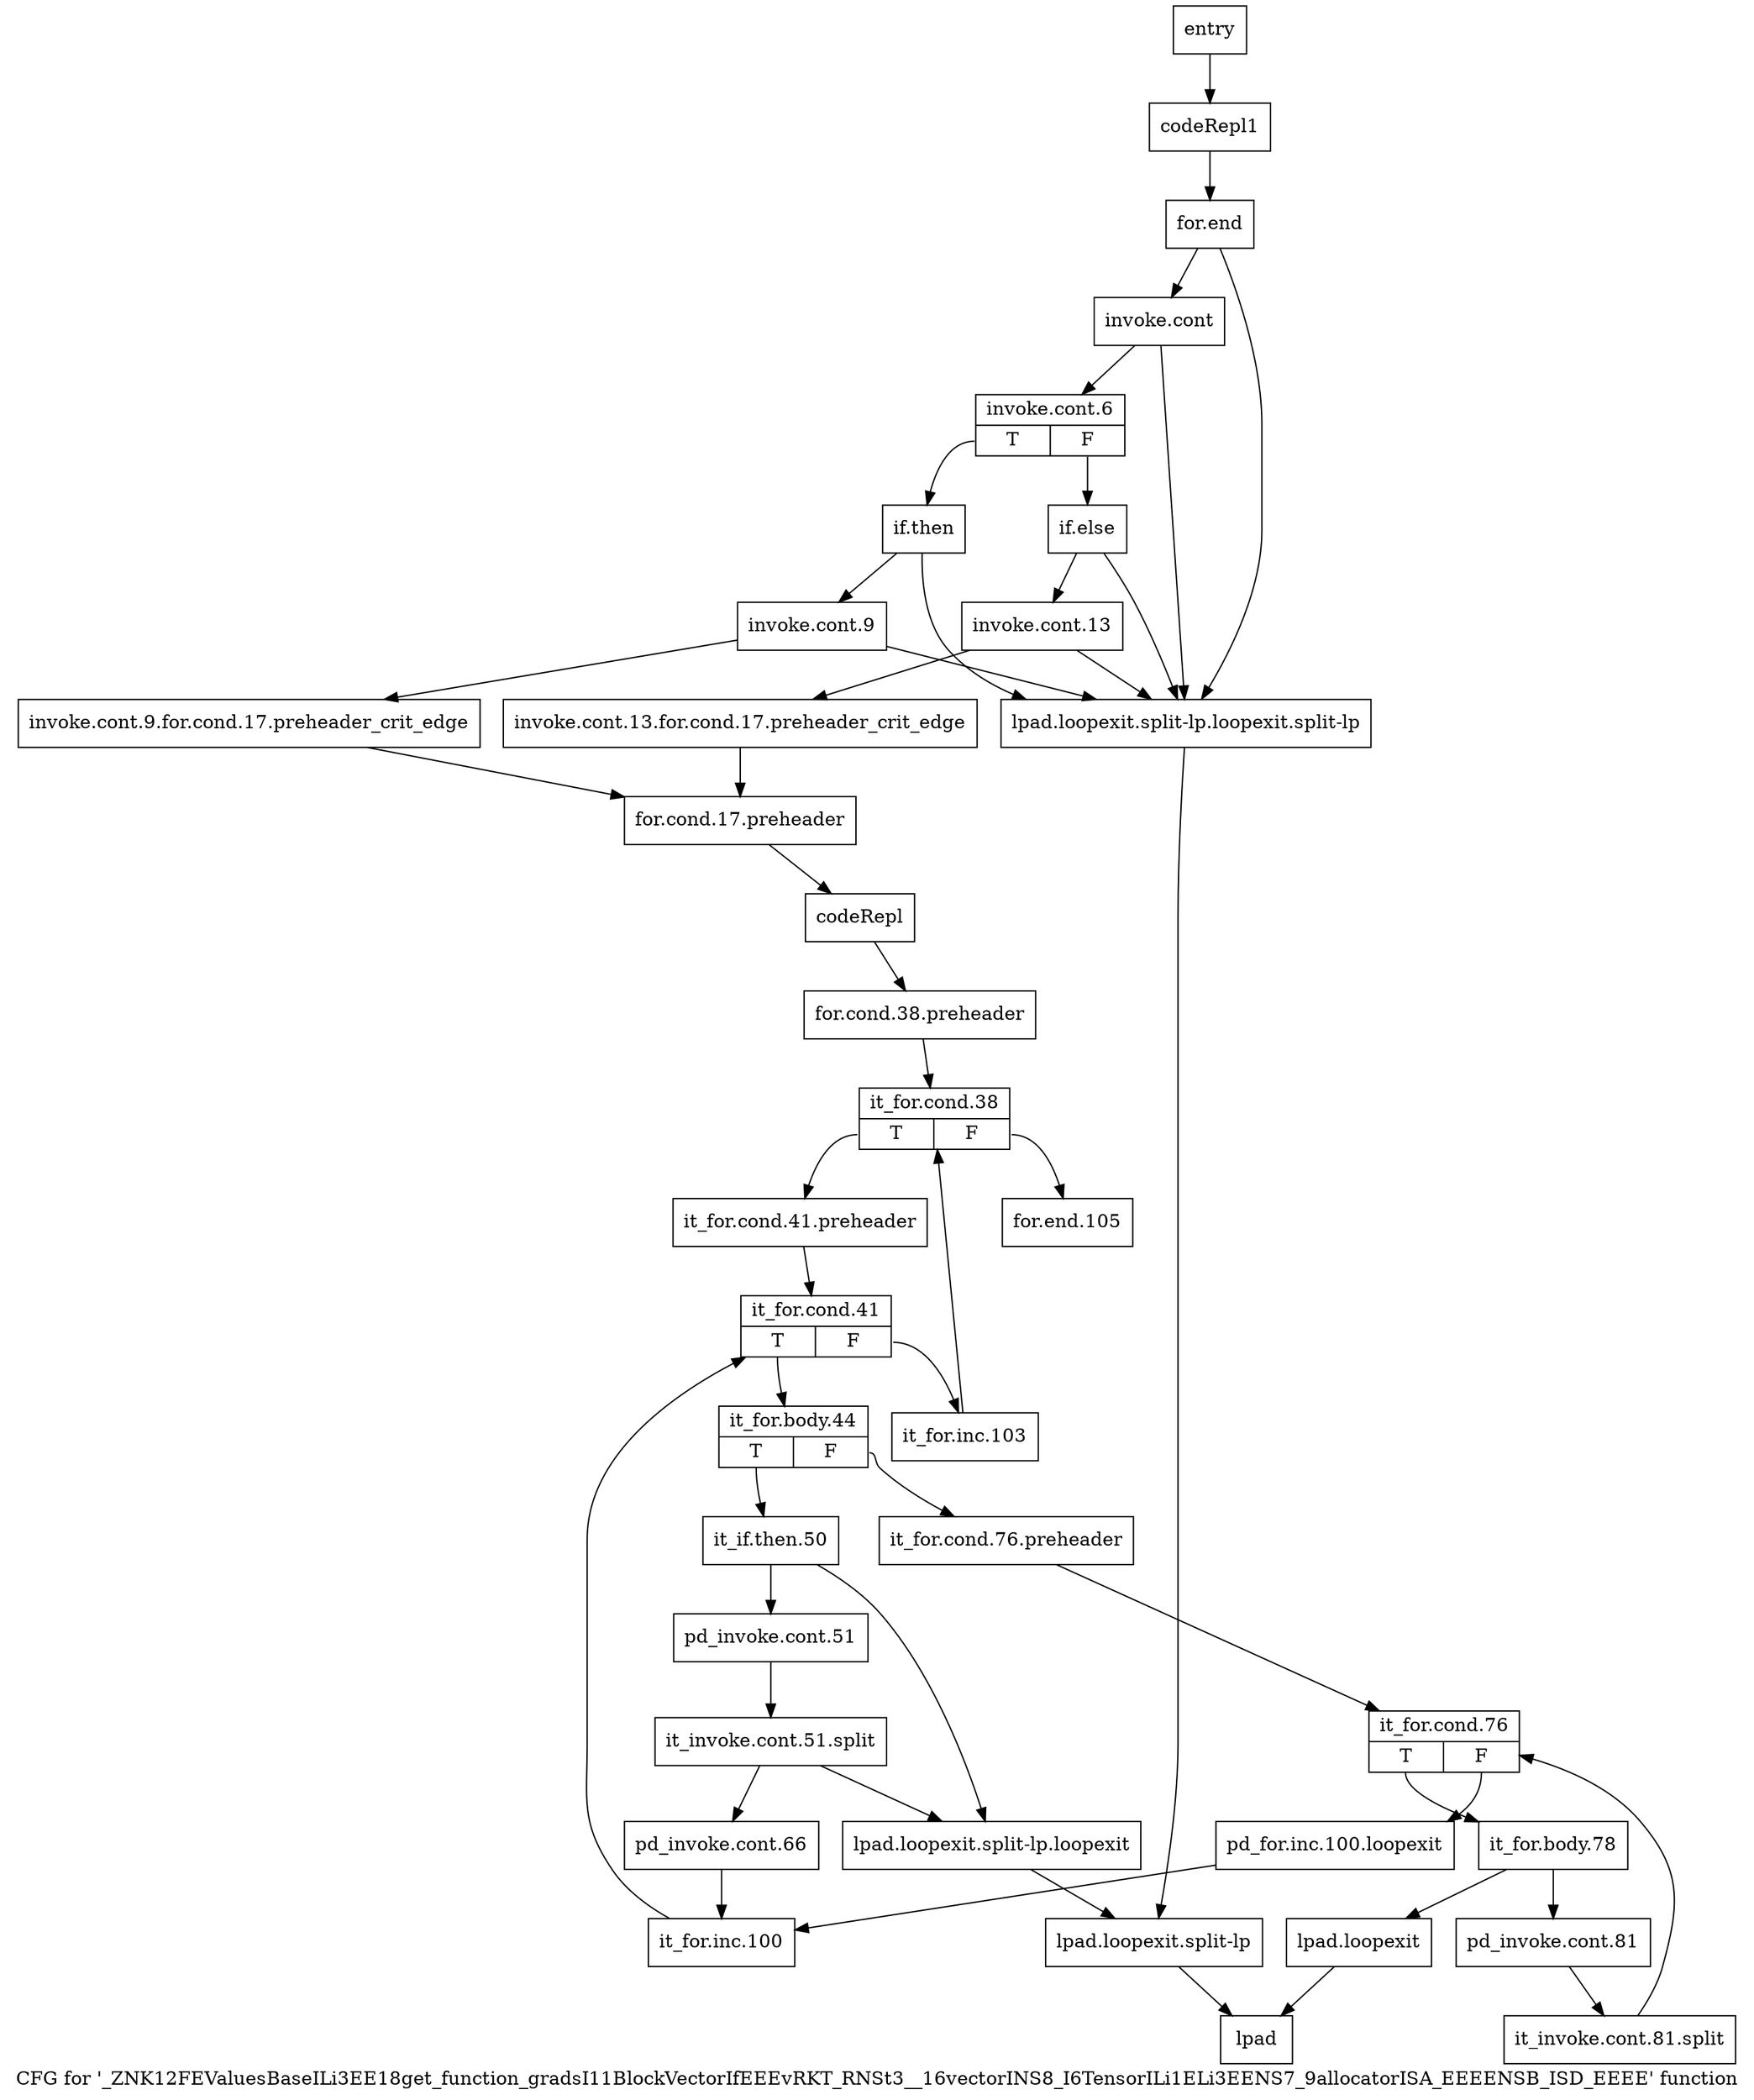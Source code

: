 digraph "CFG for '_ZNK12FEValuesBaseILi3EE18get_function_gradsI11BlockVectorIfEEEvRKT_RNSt3__16vectorINS8_I6TensorILi1ELi3EENS7_9allocatorISA_EEEENSB_ISD_EEEE' function" {
	label="CFG for '_ZNK12FEValuesBaseILi3EE18get_function_gradsI11BlockVectorIfEEEvRKT_RNSt3__16vectorINS8_I6TensorILi1ELi3EENS7_9allocatorISA_EEEENSB_ISD_EEEE' function";

	Node0x5473790 [shape=record,label="{entry}"];
	Node0x5473790 -> Node0x54737e0;
	Node0x54737e0 [shape=record,label="{codeRepl1}"];
	Node0x54737e0 -> Node0x5473830;
	Node0x5473830 [shape=record,label="{for.end}"];
	Node0x5473830 -> Node0x5473880;
	Node0x5473830 -> Node0x546cac0;
	Node0x5473880 [shape=record,label="{invoke.cont}"];
	Node0x5473880 -> Node0x54738d0;
	Node0x5473880 -> Node0x546cac0;
	Node0x54738d0 [shape=record,label="{invoke.cont.6|{<s0>T|<s1>F}}"];
	Node0x54738d0:s0 -> Node0x5473920;
	Node0x54738d0:s1 -> Node0x5474c40;
	Node0x5473920 [shape=record,label="{if.then}"];
	Node0x5473920 -> Node0x5473970;
	Node0x5473920 -> Node0x546cac0;
	Node0x5473970 [shape=record,label="{invoke.cont.9}"];
	Node0x5473970 -> Node0x54739c0;
	Node0x5473970 -> Node0x546cac0;
	Node0x54739c0 [shape=record,label="{invoke.cont.9.for.cond.17.preheader_crit_edge}"];
	Node0x54739c0 -> Node0x5474d30;
	Node0x5473a10 [shape=record,label="{lpad.loopexit}"];
	Node0x5473a10 -> Node0x5474bf0;
	Node0x5473a60 [shape=record,label="{lpad.loopexit.split-lp.loopexit}"];
	Node0x5473a60 -> Node0x5473ab0;
	Node0x546cac0 [shape=record,label="{lpad.loopexit.split-lp.loopexit.split-lp}"];
	Node0x546cac0 -> Node0x5473ab0;
	Node0x5473ab0 [shape=record,label="{lpad.loopexit.split-lp}"];
	Node0x5473ab0 -> Node0x5474bf0;
	Node0x5474bf0 [shape=record,label="{lpad}"];
	Node0x5474c40 [shape=record,label="{if.else}"];
	Node0x5474c40 -> Node0x5474c90;
	Node0x5474c40 -> Node0x546cac0;
	Node0x5474c90 [shape=record,label="{invoke.cont.13}"];
	Node0x5474c90 -> Node0x5474ce0;
	Node0x5474c90 -> Node0x546cac0;
	Node0x5474ce0 [shape=record,label="{invoke.cont.13.for.cond.17.preheader_crit_edge}"];
	Node0x5474ce0 -> Node0x5474d30;
	Node0x5474d30 [shape=record,label="{for.cond.17.preheader}"];
	Node0x5474d30 -> Node0x5474d80;
	Node0x5474d80 [shape=record,label="{codeRepl}"];
	Node0x5474d80 -> Node0x5474dd0;
	Node0x5474dd0 [shape=record,label="{for.cond.38.preheader}"];
	Node0x5474dd0 -> Node0x5474e20;
	Node0x5474e20 [shape=record,label="{it_for.cond.38|{<s0>T|<s1>F}}"];
	Node0x5474e20:s0 -> Node0x5474e70;
	Node0x5474e20:s1 -> Node0x5475280;
	Node0x5474e70 [shape=record,label="{it_for.cond.41.preheader}"];
	Node0x5474e70 -> Node0x5474ec0;
	Node0x5474ec0 [shape=record,label="{it_for.cond.41|{<s0>T|<s1>F}}"];
	Node0x5474ec0:s0 -> Node0x5474f10;
	Node0x5474ec0:s1 -> Node0x5475230;
	Node0x5474f10 [shape=record,label="{it_for.body.44|{<s0>T|<s1>F}}"];
	Node0x5474f10:s0 -> Node0x5474fb0;
	Node0x5474f10:s1 -> Node0x5474f60;
	Node0x5474f60 [shape=record,label="{it_for.cond.76.preheader}"];
	Node0x5474f60 -> Node0x54750a0;
	Node0x5474fb0 [shape=record,label="{it_if.then.50}"];
	Node0x5474fb0 -> Node0x5475000;
	Node0x5474fb0 -> Node0x5473a60;
	Node0x5475000 [shape=record,label="{pd_invoke.cont.51}"];
	Node0x5475000 -> Node0xa7f6100;
	Node0xa7f6100 [shape=record,label="{it_invoke.cont.51.split}"];
	Node0xa7f6100 -> Node0x5475050;
	Node0xa7f6100 -> Node0x5473a60;
	Node0x5475050 [shape=record,label="{pd_invoke.cont.66}"];
	Node0x5475050 -> Node0x54751e0;
	Node0x54750a0 [shape=record,label="{it_for.cond.76|{<s0>T|<s1>F}}"];
	Node0x54750a0:s0 -> Node0x54750f0;
	Node0x54750a0:s1 -> Node0x5475190;
	Node0x54750f0 [shape=record,label="{it_for.body.78}"];
	Node0x54750f0 -> Node0x5475140;
	Node0x54750f0 -> Node0x5473a10;
	Node0x5475140 [shape=record,label="{pd_invoke.cont.81}"];
	Node0x5475140 -> Node0xa6114d0;
	Node0xa6114d0 [shape=record,label="{it_invoke.cont.81.split}"];
	Node0xa6114d0 -> Node0x54750a0;
	Node0x5475190 [shape=record,label="{pd_for.inc.100.loopexit}"];
	Node0x5475190 -> Node0x54751e0;
	Node0x54751e0 [shape=record,label="{it_for.inc.100}"];
	Node0x54751e0 -> Node0x5474ec0;
	Node0x5475230 [shape=record,label="{it_for.inc.103}"];
	Node0x5475230 -> Node0x5474e20;
	Node0x5475280 [shape=record,label="{for.end.105}"];
}
